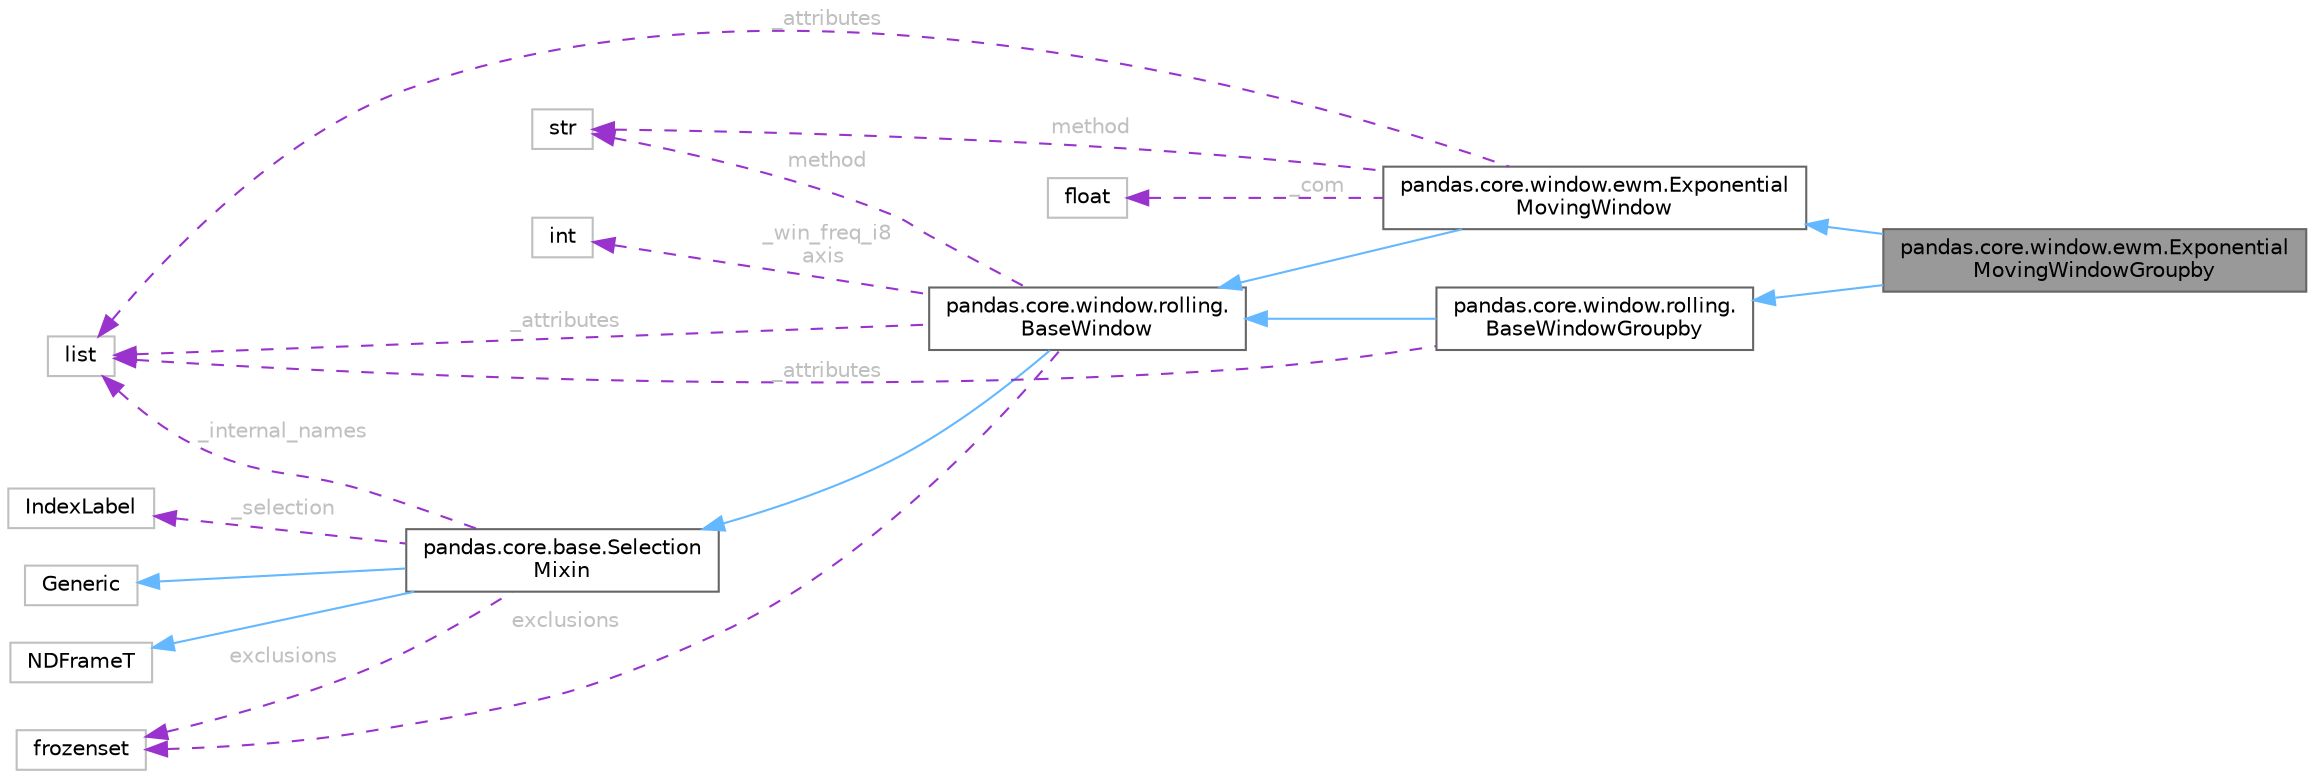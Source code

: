 digraph "pandas.core.window.ewm.ExponentialMovingWindowGroupby"
{
 // LATEX_PDF_SIZE
  bgcolor="transparent";
  edge [fontname=Helvetica,fontsize=10,labelfontname=Helvetica,labelfontsize=10];
  node [fontname=Helvetica,fontsize=10,shape=box,height=0.2,width=0.4];
  rankdir="LR";
  Node1 [id="Node000001",label="pandas.core.window.ewm.Exponential\lMovingWindowGroupby",height=0.2,width=0.4,color="gray40", fillcolor="grey60", style="filled", fontcolor="black",tooltip=" "];
  Node2 -> Node1 [id="edge19_Node000001_Node000002",dir="back",color="steelblue1",style="solid",tooltip=" "];
  Node2 [id="Node000002",label="pandas.core.window.rolling.\lBaseWindowGroupby",height=0.2,width=0.4,color="gray40", fillcolor="white", style="filled",URL="$de/de4/classpandas_1_1core_1_1window_1_1rolling_1_1BaseWindowGroupby.html",tooltip=" "];
  Node3 -> Node2 [id="edge20_Node000002_Node000003",dir="back",color="steelblue1",style="solid",tooltip=" "];
  Node3 [id="Node000003",label="pandas.core.window.rolling.\lBaseWindow",height=0.2,width=0.4,color="gray40", fillcolor="white", style="filled",URL="$d3/d29/classpandas_1_1core_1_1window_1_1rolling_1_1BaseWindow.html",tooltip=" "];
  Node4 -> Node3 [id="edge21_Node000003_Node000004",dir="back",color="steelblue1",style="solid",tooltip=" "];
  Node4 [id="Node000004",label="pandas.core.base.Selection\lMixin",height=0.2,width=0.4,color="gray40", fillcolor="white", style="filled",URL="$d8/d8c/classpandas_1_1core_1_1base_1_1SelectionMixin.html",tooltip=" "];
  Node5 -> Node4 [id="edge22_Node000004_Node000005",dir="back",color="steelblue1",style="solid",tooltip=" "];
  Node5 [id="Node000005",label="Generic",height=0.2,width=0.4,color="grey75", fillcolor="white", style="filled",URL="$d7/d8b/classGeneric.html",tooltip=" "];
  Node6 -> Node4 [id="edge23_Node000004_Node000006",dir="back",color="steelblue1",style="solid",tooltip=" "];
  Node6 [id="Node000006",label="NDFrameT",height=0.2,width=0.4,color="grey75", fillcolor="white", style="filled",URL="$d9/ddf/classNDFrameT.html",tooltip=" "];
  Node7 -> Node4 [id="edge24_Node000004_Node000007",dir="back",color="darkorchid3",style="dashed",tooltip=" ",label=" _selection",fontcolor="grey" ];
  Node7 [id="Node000007",label="IndexLabel",height=0.2,width=0.4,color="grey75", fillcolor="white", style="filled",tooltip=" "];
  Node8 -> Node4 [id="edge25_Node000004_Node000008",dir="back",color="darkorchid3",style="dashed",tooltip=" ",label=" exclusions",fontcolor="grey" ];
  Node8 [id="Node000008",label="frozenset",height=0.2,width=0.4,color="grey75", fillcolor="white", style="filled",tooltip=" "];
  Node9 -> Node4 [id="edge26_Node000004_Node000009",dir="back",color="darkorchid3",style="dashed",tooltip=" ",label=" _internal_names",fontcolor="grey" ];
  Node9 [id="Node000009",label="list",height=0.2,width=0.4,color="grey75", fillcolor="white", style="filled",tooltip=" "];
  Node9 -> Node3 [id="edge27_Node000003_Node000009",dir="back",color="darkorchid3",style="dashed",tooltip=" ",label=" _attributes",fontcolor="grey" ];
  Node8 -> Node3 [id="edge28_Node000003_Node000008",dir="back",color="darkorchid3",style="dashed",tooltip=" ",label=" exclusions",fontcolor="grey" ];
  Node10 -> Node3 [id="edge29_Node000003_Node000010",dir="back",color="darkorchid3",style="dashed",tooltip=" ",label=" _win_freq_i8\naxis",fontcolor="grey" ];
  Node10 [id="Node000010",label="int",height=0.2,width=0.4,color="grey75", fillcolor="white", style="filled",tooltip=" "];
  Node11 -> Node3 [id="edge30_Node000003_Node000011",dir="back",color="darkorchid3",style="dashed",tooltip=" ",label=" method",fontcolor="grey" ];
  Node11 [id="Node000011",label="str",height=0.2,width=0.4,color="grey75", fillcolor="white", style="filled",tooltip=" "];
  Node9 -> Node2 [id="edge31_Node000002_Node000009",dir="back",color="darkorchid3",style="dashed",tooltip=" ",label=" _attributes",fontcolor="grey" ];
  Node12 -> Node1 [id="edge32_Node000001_Node000012",dir="back",color="steelblue1",style="solid",tooltip=" "];
  Node12 [id="Node000012",label="pandas.core.window.ewm.Exponential\lMovingWindow",height=0.2,width=0.4,color="gray40", fillcolor="white", style="filled",URL="$dd/d1c/classpandas_1_1core_1_1window_1_1ewm_1_1ExponentialMovingWindow.html",tooltip=" "];
  Node3 -> Node12 [id="edge33_Node000012_Node000003",dir="back",color="steelblue1",style="solid",tooltip=" "];
  Node9 -> Node12 [id="edge34_Node000012_Node000009",dir="back",color="darkorchid3",style="dashed",tooltip=" ",label=" _attributes",fontcolor="grey" ];
  Node13 -> Node12 [id="edge35_Node000012_Node000013",dir="back",color="darkorchid3",style="dashed",tooltip=" ",label=" _com",fontcolor="grey" ];
  Node13 [id="Node000013",label="float",height=0.2,width=0.4,color="grey75", fillcolor="white", style="filled",tooltip=" "];
  Node11 -> Node12 [id="edge36_Node000012_Node000011",dir="back",color="darkorchid3",style="dashed",tooltip=" ",label=" method",fontcolor="grey" ];
}
